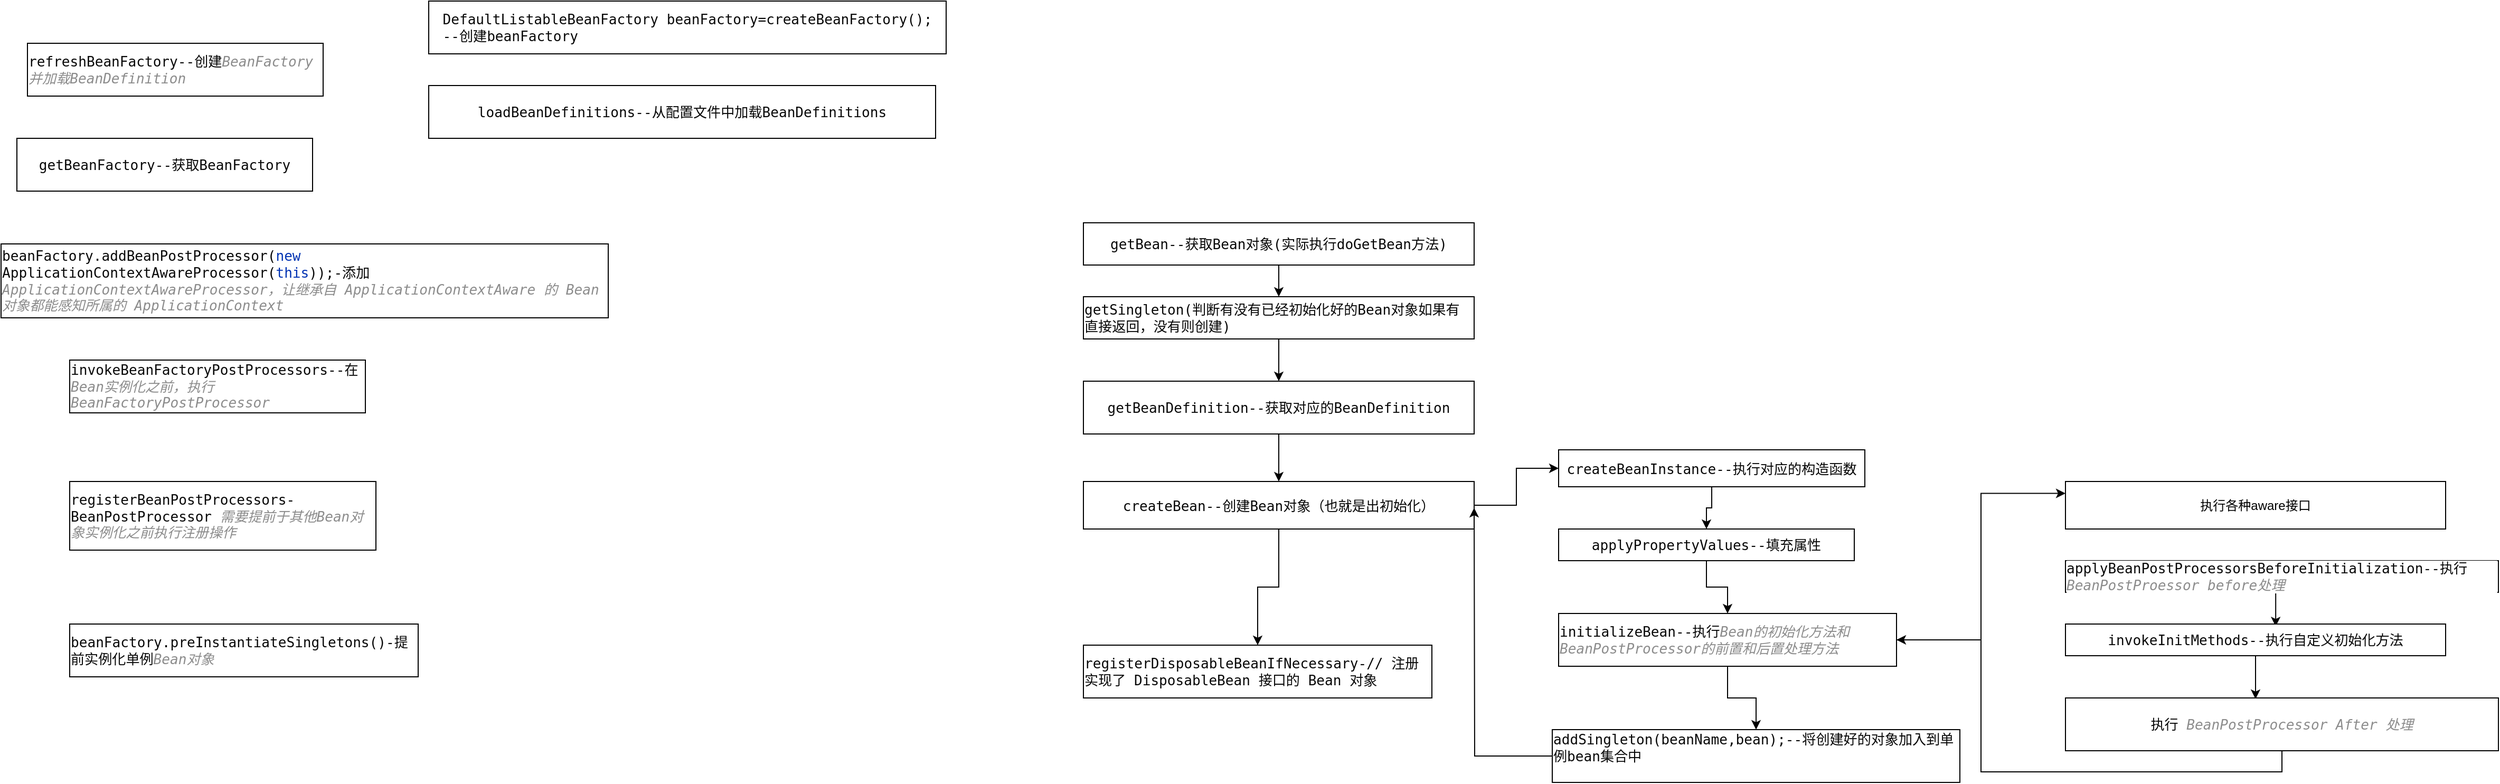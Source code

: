 <mxfile version="21.2.9" type="github">
  <diagram name="第 1 页" id="tl_70WMU_ywSamRCKmxg">
    <mxGraphModel dx="1026" dy="692" grid="1" gridSize="10" guides="1" tooltips="1" connect="1" arrows="1" fold="1" page="1" pageScale="1" pageWidth="827" pageHeight="1169" math="0" shadow="0">
      <root>
        <mxCell id="0" />
        <mxCell id="1" parent="0" />
        <mxCell id="CBpqHLBUXLJCD0rtvqB5-1" value="&lt;div style=&quot;text-align: start; background-color: rgb(255, 255, 255); color: rgb(8, 8, 8); font-family: &amp;quot;JetBrains Mono&amp;quot;, monospace; font-size: 9.8pt;&quot;&gt;refreshBeanFactory--创建&lt;span style=&quot;font-size: 9.8pt; color: rgb(140, 140, 140); font-style: italic;&quot;&gt;BeanFactory &lt;/span&gt;&lt;span style=&quot;font-family: Menlo-Regular, monospace; font-size: 9.8pt; color: rgb(140, 140, 140); font-style: italic;&quot;&gt;并加载&lt;/span&gt;&lt;span style=&quot;font-size: 9.8pt; color: rgb(140, 140, 140); font-style: italic;&quot;&gt;BeanDefinition&lt;/span&gt;&lt;/div&gt;" style="rounded=0;whiteSpace=wrap;html=1;" vertex="1" parent="1">
          <mxGeometry x="90" y="170" width="280" height="50" as="geometry" />
        </mxCell>
        <mxCell id="CBpqHLBUXLJCD0rtvqB5-2" value="&lt;div style=&quot;text-align: start; background-color: rgb(255, 255, 255); color: rgb(8, 8, 8); font-family: &amp;quot;JetBrains Mono&amp;quot;, monospace; font-size: 9.8pt;&quot;&gt;DefaultListableBeanFactory beanFactory=createBeanFactory();&lt;/div&gt;&lt;div style=&quot;text-align: start; background-color: rgb(255, 255, 255); color: rgb(8, 8, 8); font-family: &amp;quot;JetBrains Mono&amp;quot;, monospace; font-size: 9.8pt;&quot;&gt;--创建beanFactory&lt;/div&gt;" style="rounded=0;whiteSpace=wrap;html=1;" vertex="1" parent="1">
          <mxGeometry x="470" y="130" width="490" height="50" as="geometry" />
        </mxCell>
        <mxCell id="CBpqHLBUXLJCD0rtvqB5-3" value="&lt;div style=&quot;text-align: start; background-color: rgb(255, 255, 255); color: rgb(8, 8, 8); font-family: &amp;quot;JetBrains Mono&amp;quot;, monospace; font-size: 9.8pt;&quot;&gt;loadBeanDefinitions--从配置文件中加载BeanDefinitions&lt;/div&gt;" style="rounded=0;whiteSpace=wrap;html=1;" vertex="1" parent="1">
          <mxGeometry x="470" y="210" width="480" height="50" as="geometry" />
        </mxCell>
        <mxCell id="CBpqHLBUXLJCD0rtvqB5-4" value="&lt;div style=&quot;text-align: start; background-color: rgb(255, 255, 255); color: rgb(8, 8, 8); font-family: &amp;quot;JetBrains Mono&amp;quot;, monospace; font-size: 9.8pt;&quot;&gt;getBeanFactory--获取BeanFactory&lt;/div&gt;" style="rounded=0;whiteSpace=wrap;html=1;" vertex="1" parent="1">
          <mxGeometry x="80" y="260" width="280" height="50" as="geometry" />
        </mxCell>
        <mxCell id="CBpqHLBUXLJCD0rtvqB5-5" value="&lt;div style=&quot;text-align: start; background-color: rgb(255, 255, 255); color: rgb(8, 8, 8); font-family: &amp;quot;JetBrains Mono&amp;quot;, monospace; font-size: 9.8pt;&quot;&gt;invokeBeanFactoryPostProcessors--在&lt;span style=&quot;font-size: 9.8pt; color: rgb(140, 140, 140); font-style: italic;&quot;&gt;Bean&lt;/span&gt;&lt;span style=&quot;font-family: Menlo-Regular, monospace; font-size: 9.8pt; color: rgb(140, 140, 140); font-style: italic;&quot;&gt;实例化之前，执行&lt;/span&gt;&lt;span style=&quot;font-size: 9.8pt; color: rgb(140, 140, 140); font-style: italic;&quot;&gt;BeanFactoryPostProcessor &lt;/span&gt;&lt;/div&gt;" style="rounded=0;whiteSpace=wrap;html=1;" vertex="1" parent="1">
          <mxGeometry x="130" y="470" width="280" height="50" as="geometry" />
        </mxCell>
        <mxCell id="CBpqHLBUXLJCD0rtvqB5-6" value="&lt;div style=&quot;text-align: start; background-color: rgb(255, 255, 255); color: rgb(8, 8, 8); font-family: &amp;quot;JetBrains Mono&amp;quot;, monospace; font-size: 9.8pt;&quot;&gt;registerBeanPostProcessors-BeanPostProcessor &lt;span style=&quot;font-size: 9.8pt; color: rgb(140, 140, 140); font-style: italic; font-family: Menlo-Regular, monospace;&quot;&gt;需要提前于其他&lt;/span&gt;&lt;span style=&quot;font-size: 9.8pt; color: rgb(140, 140, 140); font-style: italic;&quot;&gt;Bean&lt;/span&gt;&lt;span style=&quot;font-size: 9.8pt; color: rgb(140, 140, 140); font-style: italic; font-family: Menlo-Regular, monospace;&quot;&gt;对象实例化之前执行注册操作&lt;/span&gt;&lt;/div&gt;" style="rounded=0;whiteSpace=wrap;html=1;" vertex="1" parent="1">
          <mxGeometry x="130" y="585" width="290" height="65" as="geometry" />
        </mxCell>
        <mxCell id="CBpqHLBUXLJCD0rtvqB5-7" value="&lt;div style=&quot;text-align: start; background-color: rgb(255, 255, 255); color: rgb(8, 8, 8); font-family: &amp;quot;JetBrains Mono&amp;quot;, monospace; font-size: 9.8pt;&quot;&gt;beanFactory.preInstantiateSingletons()-提前实例化单例&lt;span style=&quot;font-size: 9.8pt; color: rgb(140, 140, 140); font-style: italic;&quot;&gt;Bean&lt;/span&gt;&lt;span style=&quot;font-family: Menlo-Regular, monospace; font-size: 9.8pt; color: rgb(140, 140, 140); font-style: italic;&quot;&gt;对象&lt;/span&gt;&lt;/div&gt;" style="rounded=0;whiteSpace=wrap;html=1;" vertex="1" parent="1">
          <mxGeometry x="130" y="720" width="330" height="50" as="geometry" />
        </mxCell>
        <mxCell id="CBpqHLBUXLJCD0rtvqB5-20" style="edgeStyle=orthogonalEdgeStyle;rounded=0;orthogonalLoop=1;jettySize=auto;html=1;exitX=0.5;exitY=1;exitDx=0;exitDy=0;" edge="1" parent="1" source="CBpqHLBUXLJCD0rtvqB5-8" target="CBpqHLBUXLJCD0rtvqB5-9">
          <mxGeometry relative="1" as="geometry" />
        </mxCell>
        <mxCell id="CBpqHLBUXLJCD0rtvqB5-8" value="&lt;div style=&quot;text-align: start; background-color: rgb(255, 255, 255); color: rgb(8, 8, 8); font-family: &amp;quot;JetBrains Mono&amp;quot;, monospace; font-size: 9.8pt;&quot;&gt;getBean--获取Bean对象(实际执行doGetBean方法&lt;span style=&quot;font-size: 9.8pt;&quot;&gt;)&lt;/span&gt;&lt;/div&gt;" style="rounded=0;whiteSpace=wrap;html=1;" vertex="1" parent="1">
          <mxGeometry x="1090" y="340" width="370" height="40" as="geometry" />
        </mxCell>
        <mxCell id="CBpqHLBUXLJCD0rtvqB5-21" style="edgeStyle=orthogonalEdgeStyle;rounded=0;orthogonalLoop=1;jettySize=auto;html=1;exitX=0.5;exitY=1;exitDx=0;exitDy=0;" edge="1" parent="1" source="CBpqHLBUXLJCD0rtvqB5-9" target="CBpqHLBUXLJCD0rtvqB5-10">
          <mxGeometry relative="1" as="geometry" />
        </mxCell>
        <mxCell id="CBpqHLBUXLJCD0rtvqB5-9" value="&lt;div style=&quot;text-align: start; background-color: rgb(255, 255, 255); color: rgb(8, 8, 8); font-family: &amp;quot;JetBrains Mono&amp;quot;, monospace; font-size: 9.8pt;&quot;&gt;getSingleton(判断有没有已经初始化好的Bean对象如果有直接返回，没有则创建)&lt;/div&gt;" style="rounded=0;whiteSpace=wrap;html=1;" vertex="1" parent="1">
          <mxGeometry x="1090" y="410" width="370" height="40" as="geometry" />
        </mxCell>
        <mxCell id="CBpqHLBUXLJCD0rtvqB5-22" style="edgeStyle=orthogonalEdgeStyle;rounded=0;orthogonalLoop=1;jettySize=auto;html=1;exitX=0.5;exitY=1;exitDx=0;exitDy=0;entryX=0.5;entryY=0;entryDx=0;entryDy=0;" edge="1" parent="1" source="CBpqHLBUXLJCD0rtvqB5-10" target="CBpqHLBUXLJCD0rtvqB5-11">
          <mxGeometry relative="1" as="geometry" />
        </mxCell>
        <mxCell id="CBpqHLBUXLJCD0rtvqB5-10" value="&lt;div style=&quot;text-align: start; background-color: rgb(255, 255, 255); color: rgb(8, 8, 8); font-family: &amp;quot;JetBrains Mono&amp;quot;, monospace; font-size: 9.8pt;&quot;&gt;getBeanDefinition--获取对应的BeanDefinition&lt;/div&gt;" style="rounded=0;whiteSpace=wrap;html=1;" vertex="1" parent="1">
          <mxGeometry x="1090" y="490" width="370" height="50" as="geometry" />
        </mxCell>
        <mxCell id="CBpqHLBUXLJCD0rtvqB5-23" style="edgeStyle=orthogonalEdgeStyle;rounded=0;orthogonalLoop=1;jettySize=auto;html=1;exitX=0.5;exitY=1;exitDx=0;exitDy=0;" edge="1" parent="1" source="CBpqHLBUXLJCD0rtvqB5-11" target="CBpqHLBUXLJCD0rtvqB5-19">
          <mxGeometry relative="1" as="geometry" />
        </mxCell>
        <mxCell id="CBpqHLBUXLJCD0rtvqB5-24" style="edgeStyle=orthogonalEdgeStyle;rounded=0;orthogonalLoop=1;jettySize=auto;html=1;exitX=1;exitY=0.5;exitDx=0;exitDy=0;entryX=0;entryY=0.5;entryDx=0;entryDy=0;" edge="1" parent="1" source="CBpqHLBUXLJCD0rtvqB5-11" target="CBpqHLBUXLJCD0rtvqB5-12">
          <mxGeometry relative="1" as="geometry" />
        </mxCell>
        <mxCell id="CBpqHLBUXLJCD0rtvqB5-11" value="&lt;div style=&quot;text-align: start; background-color: rgb(255, 255, 255); color: rgb(8, 8, 8); font-family: &amp;quot;JetBrains Mono&amp;quot;, monospace; font-size: 9.8pt;&quot;&gt;createBean--创建Bean对象（也就是出初始化）&lt;/div&gt;" style="rounded=0;whiteSpace=wrap;html=1;" vertex="1" parent="1">
          <mxGeometry x="1090" y="585" width="370" height="45" as="geometry" />
        </mxCell>
        <mxCell id="CBpqHLBUXLJCD0rtvqB5-25" style="edgeStyle=orthogonalEdgeStyle;rounded=0;orthogonalLoop=1;jettySize=auto;html=1;exitX=0.5;exitY=1;exitDx=0;exitDy=0;entryX=0.5;entryY=0;entryDx=0;entryDy=0;" edge="1" parent="1" source="CBpqHLBUXLJCD0rtvqB5-12" target="CBpqHLBUXLJCD0rtvqB5-13">
          <mxGeometry relative="1" as="geometry" />
        </mxCell>
        <mxCell id="CBpqHLBUXLJCD0rtvqB5-12" value="&lt;div style=&quot;text-align: start; background-color: rgb(255, 255, 255); color: rgb(8, 8, 8); font-family: &amp;quot;JetBrains Mono&amp;quot;, monospace; font-size: 9.8pt;&quot;&gt;createBeanInstance--执行对应的构造函数&lt;/div&gt;" style="rounded=0;whiteSpace=wrap;html=1;" vertex="1" parent="1">
          <mxGeometry x="1540" y="555" width="290" height="35" as="geometry" />
        </mxCell>
        <mxCell id="CBpqHLBUXLJCD0rtvqB5-26" style="edgeStyle=orthogonalEdgeStyle;rounded=0;orthogonalLoop=1;jettySize=auto;html=1;exitX=0.5;exitY=1;exitDx=0;exitDy=0;" edge="1" parent="1" source="CBpqHLBUXLJCD0rtvqB5-13" target="CBpqHLBUXLJCD0rtvqB5-14">
          <mxGeometry relative="1" as="geometry" />
        </mxCell>
        <mxCell id="CBpqHLBUXLJCD0rtvqB5-13" value="&lt;div style=&quot;text-align: start; background-color: rgb(255, 255, 255); color: rgb(8, 8, 8); font-family: &amp;quot;JetBrains Mono&amp;quot;, monospace; font-size: 9.8pt;&quot;&gt;applyPropertyValues--填充属性&lt;/div&gt;" style="rounded=0;whiteSpace=wrap;html=1;" vertex="1" parent="1">
          <mxGeometry x="1540" y="630" width="280" height="30" as="geometry" />
        </mxCell>
        <mxCell id="CBpqHLBUXLJCD0rtvqB5-27" style="edgeStyle=orthogonalEdgeStyle;rounded=0;orthogonalLoop=1;jettySize=auto;html=1;exitX=0.5;exitY=1;exitDx=0;exitDy=0;entryX=0.5;entryY=0;entryDx=0;entryDy=0;" edge="1" parent="1" source="CBpqHLBUXLJCD0rtvqB5-14" target="CBpqHLBUXLJCD0rtvqB5-18">
          <mxGeometry relative="1" as="geometry" />
        </mxCell>
        <mxCell id="CBpqHLBUXLJCD0rtvqB5-30" style="edgeStyle=orthogonalEdgeStyle;rounded=0;orthogonalLoop=1;jettySize=auto;html=1;exitX=1;exitY=0.5;exitDx=0;exitDy=0;entryX=0;entryY=0.25;entryDx=0;entryDy=0;" edge="1" parent="1" source="CBpqHLBUXLJCD0rtvqB5-14" target="CBpqHLBUXLJCD0rtvqB5-34">
          <mxGeometry relative="1" as="geometry" />
        </mxCell>
        <mxCell id="CBpqHLBUXLJCD0rtvqB5-14" value="&lt;div style=&quot;text-align: start; background-color: rgb(255, 255, 255); color: rgb(8, 8, 8); font-family: Menlo-Regular, monospace; font-size: 9.8pt;&quot;&gt;initializeBean--执行&lt;span style=&quot;color: rgb(140, 140, 140); font-style: italic; font-family: &amp;quot;JetBrains Mono&amp;quot;, monospace;&quot;&gt;Bean&lt;/span&gt;&lt;span style=&quot;color: rgb(140, 140, 140); font-style: italic;&quot;&gt;的初始化方法和&lt;/span&gt;&lt;span style=&quot;color: rgb(140, 140, 140); font-style: italic; font-family: &amp;quot;JetBrains Mono&amp;quot;, monospace;&quot;&gt;BeanPostProcessor&lt;/span&gt;&lt;span style=&quot;color: rgb(140, 140, 140); font-style: italic;&quot;&gt;的前置和后置处理方法&lt;/span&gt;&lt;/div&gt;" style="rounded=0;whiteSpace=wrap;html=1;" vertex="1" parent="1">
          <mxGeometry x="1540" y="710" width="320" height="50" as="geometry" />
        </mxCell>
        <mxCell id="CBpqHLBUXLJCD0rtvqB5-31" style="edgeStyle=orthogonalEdgeStyle;rounded=0;orthogonalLoop=1;jettySize=auto;html=1;exitX=0.5;exitY=1;exitDx=0;exitDy=0;entryX=0.553;entryY=0.075;entryDx=0;entryDy=0;entryPerimeter=0;" edge="1" parent="1" source="CBpqHLBUXLJCD0rtvqB5-15" target="CBpqHLBUXLJCD0rtvqB5-16">
          <mxGeometry relative="1" as="geometry" />
        </mxCell>
        <mxCell id="CBpqHLBUXLJCD0rtvqB5-15" value="&lt;div style=&quot;text-align: start; background-color: rgb(255, 255, 255); color: rgb(8, 8, 8); font-family: &amp;quot;JetBrains Mono&amp;quot;, monospace; font-size: 9.8pt;&quot;&gt;applyBeanPostProcessorsBeforeInitialization--执行&lt;span style=&quot;font-size: 9.8pt; color: rgb(140, 140, 140); font-style: italic;&quot;&gt;BeanPostProessor before&lt;/span&gt;&lt;span style=&quot;font-family: Menlo-Regular, monospace; font-size: 9.8pt; color: rgb(140, 140, 140); font-style: italic;&quot;&gt;处理&lt;/span&gt;&lt;/div&gt;" style="rounded=0;whiteSpace=wrap;html=1;" vertex="1" parent="1">
          <mxGeometry x="2020" y="660" width="410" height="30" as="geometry" />
        </mxCell>
        <mxCell id="CBpqHLBUXLJCD0rtvqB5-32" style="edgeStyle=orthogonalEdgeStyle;rounded=0;orthogonalLoop=1;jettySize=auto;html=1;exitX=0.5;exitY=1;exitDx=0;exitDy=0;entryX=0.439;entryY=0.02;entryDx=0;entryDy=0;entryPerimeter=0;" edge="1" parent="1" source="CBpqHLBUXLJCD0rtvqB5-16" target="CBpqHLBUXLJCD0rtvqB5-17">
          <mxGeometry relative="1" as="geometry" />
        </mxCell>
        <mxCell id="CBpqHLBUXLJCD0rtvqB5-16" value="&lt;div style=&quot;text-align: start; background-color: rgb(255, 255, 255); color: rgb(8, 8, 8); font-family: &amp;quot;JetBrains Mono&amp;quot;, monospace; font-size: 9.8pt;&quot;&gt;invokeInitMethods--执行自定义初始化方法&lt;/div&gt;" style="rounded=0;whiteSpace=wrap;html=1;" vertex="1" parent="1">
          <mxGeometry x="2020" y="720" width="360" height="30" as="geometry" />
        </mxCell>
        <mxCell id="CBpqHLBUXLJCD0rtvqB5-33" style="edgeStyle=orthogonalEdgeStyle;rounded=0;orthogonalLoop=1;jettySize=auto;html=1;exitX=0.5;exitY=1;exitDx=0;exitDy=0;entryX=1;entryY=0.5;entryDx=0;entryDy=0;" edge="1" parent="1" source="CBpqHLBUXLJCD0rtvqB5-17" target="CBpqHLBUXLJCD0rtvqB5-14">
          <mxGeometry relative="1" as="geometry" />
        </mxCell>
        <mxCell id="CBpqHLBUXLJCD0rtvqB5-17" value="&lt;div style=&quot;text-align: start; background-color: rgb(255, 255, 255); color: rgb(8, 8, 8); font-family: Menlo-Regular, monospace; font-size: 9.8pt;&quot;&gt;执行&lt;span style=&quot;color: rgb(140, 140, 140); font-style: italic; font-family: &amp;quot;JetBrains Mono&amp;quot;, monospace;&quot;&gt; BeanPostProcessor After &lt;/span&gt;&lt;span style=&quot;color: rgb(140, 140, 140); font-style: italic;&quot;&gt;处理&lt;/span&gt;&lt;/div&gt;" style="rounded=0;whiteSpace=wrap;html=1;" vertex="1" parent="1">
          <mxGeometry x="2020" y="790" width="410" height="50" as="geometry" />
        </mxCell>
        <mxCell id="CBpqHLBUXLJCD0rtvqB5-28" style="edgeStyle=orthogonalEdgeStyle;rounded=0;orthogonalLoop=1;jettySize=auto;html=1;exitX=0;exitY=0.5;exitDx=0;exitDy=0;" edge="1" parent="1" source="CBpqHLBUXLJCD0rtvqB5-18">
          <mxGeometry relative="1" as="geometry">
            <mxPoint x="1460" y="610" as="targetPoint" />
          </mxGeometry>
        </mxCell>
        <mxCell id="CBpqHLBUXLJCD0rtvqB5-18" value="&lt;div style=&quot;text-align: start; background-color: rgb(255, 255, 255); color: rgb(8, 8, 8); font-family: &amp;quot;JetBrains Mono&amp;quot;, monospace; font-size: 9.8pt;&quot;&gt;addSingleton(beanName,bean);--将创建好的对象加入到单例bean集合中&lt;/div&gt;&lt;div style=&quot;text-align: start; background-color: rgb(255, 255, 255); color: rgb(8, 8, 8); font-family: &amp;quot;JetBrains Mono&amp;quot;, monospace; font-size: 9.8pt;&quot;&gt;&lt;br&gt;&lt;/div&gt;" style="rounded=0;whiteSpace=wrap;html=1;" vertex="1" parent="1">
          <mxGeometry x="1534" y="820" width="386" height="50" as="geometry" />
        </mxCell>
        <mxCell id="CBpqHLBUXLJCD0rtvqB5-19" value="&lt;div style=&quot;text-align: start; background-color: rgb(255, 255, 255); color: rgb(8, 8, 8); font-family: &amp;quot;JetBrains Mono&amp;quot;, monospace; font-size: 9.8pt;&quot;&gt;registerDisposableBeanIfNecessary-// 注册实现了 DisposableBean 接口的 Bean 对象&lt;/div&gt;" style="rounded=0;whiteSpace=wrap;html=1;" vertex="1" parent="1">
          <mxGeometry x="1090" y="740" width="330" height="50" as="geometry" />
        </mxCell>
        <mxCell id="CBpqHLBUXLJCD0rtvqB5-34" value="执行各种aware接口" style="rounded=0;whiteSpace=wrap;html=1;" vertex="1" parent="1">
          <mxGeometry x="2020" y="585" width="360" height="45" as="geometry" />
        </mxCell>
        <mxCell id="CBpqHLBUXLJCD0rtvqB5-35" value="&lt;div style=&quot;text-align: start; background-color: rgb(255, 255, 255); color: rgb(8, 8, 8); font-family: &amp;quot;JetBrains Mono&amp;quot;, monospace; font-size: 9.8pt;&quot;&gt;beanFactory.addBeanPostProcessor(&lt;span style=&quot;color: rgb(0, 51, 179);&quot;&gt;new &lt;/span&gt;ApplicationContextAwareProcessor(&lt;span style=&quot;color: rgb(0, 51, 179);&quot;&gt;this&lt;/span&gt;));-添加&lt;span style=&quot;font-size: 9.8pt; color: rgb(140, 140, 140); font-style: italic;&quot;&gt; ApplicationContextAwareProcessor&lt;/span&gt;&lt;span style=&quot;font-family: Menlo-Regular, monospace; font-size: 9.8pt; color: rgb(140, 140, 140); font-style: italic;&quot;&gt;，让继承自&lt;/span&gt;&lt;span style=&quot;font-size: 9.8pt; color: rgb(140, 140, 140); font-style: italic;&quot;&gt; ApplicationContextAware &lt;/span&gt;&lt;span style=&quot;font-family: Menlo-Regular, monospace; font-size: 9.8pt; color: rgb(140, 140, 140); font-style: italic;&quot;&gt;的&lt;/span&gt;&lt;span style=&quot;font-size: 9.8pt; color: rgb(140, 140, 140); font-style: italic;&quot;&gt; Bean &lt;/span&gt;&lt;span style=&quot;font-family: Menlo-Regular, monospace; font-size: 9.8pt; color: rgb(140, 140, 140); font-style: italic;&quot;&gt;对象都能感知所属的&lt;/span&gt;&lt;span style=&quot;font-size: 9.8pt; color: rgb(140, 140, 140); font-style: italic;&quot;&gt; ApplicationContext&lt;/span&gt;&lt;/div&gt;" style="rounded=0;whiteSpace=wrap;html=1;" vertex="1" parent="1">
          <mxGeometry x="65" y="360" width="575" height="70" as="geometry" />
        </mxCell>
      </root>
    </mxGraphModel>
  </diagram>
</mxfile>
